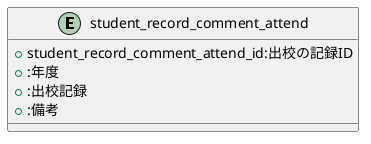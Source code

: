 @startuml

entity "student_record_comment_attend"{
    + student_record_comment_attend_id:出校の記録ID
    + :年度
    + :出校記録
    + :備考
}

@enduml
